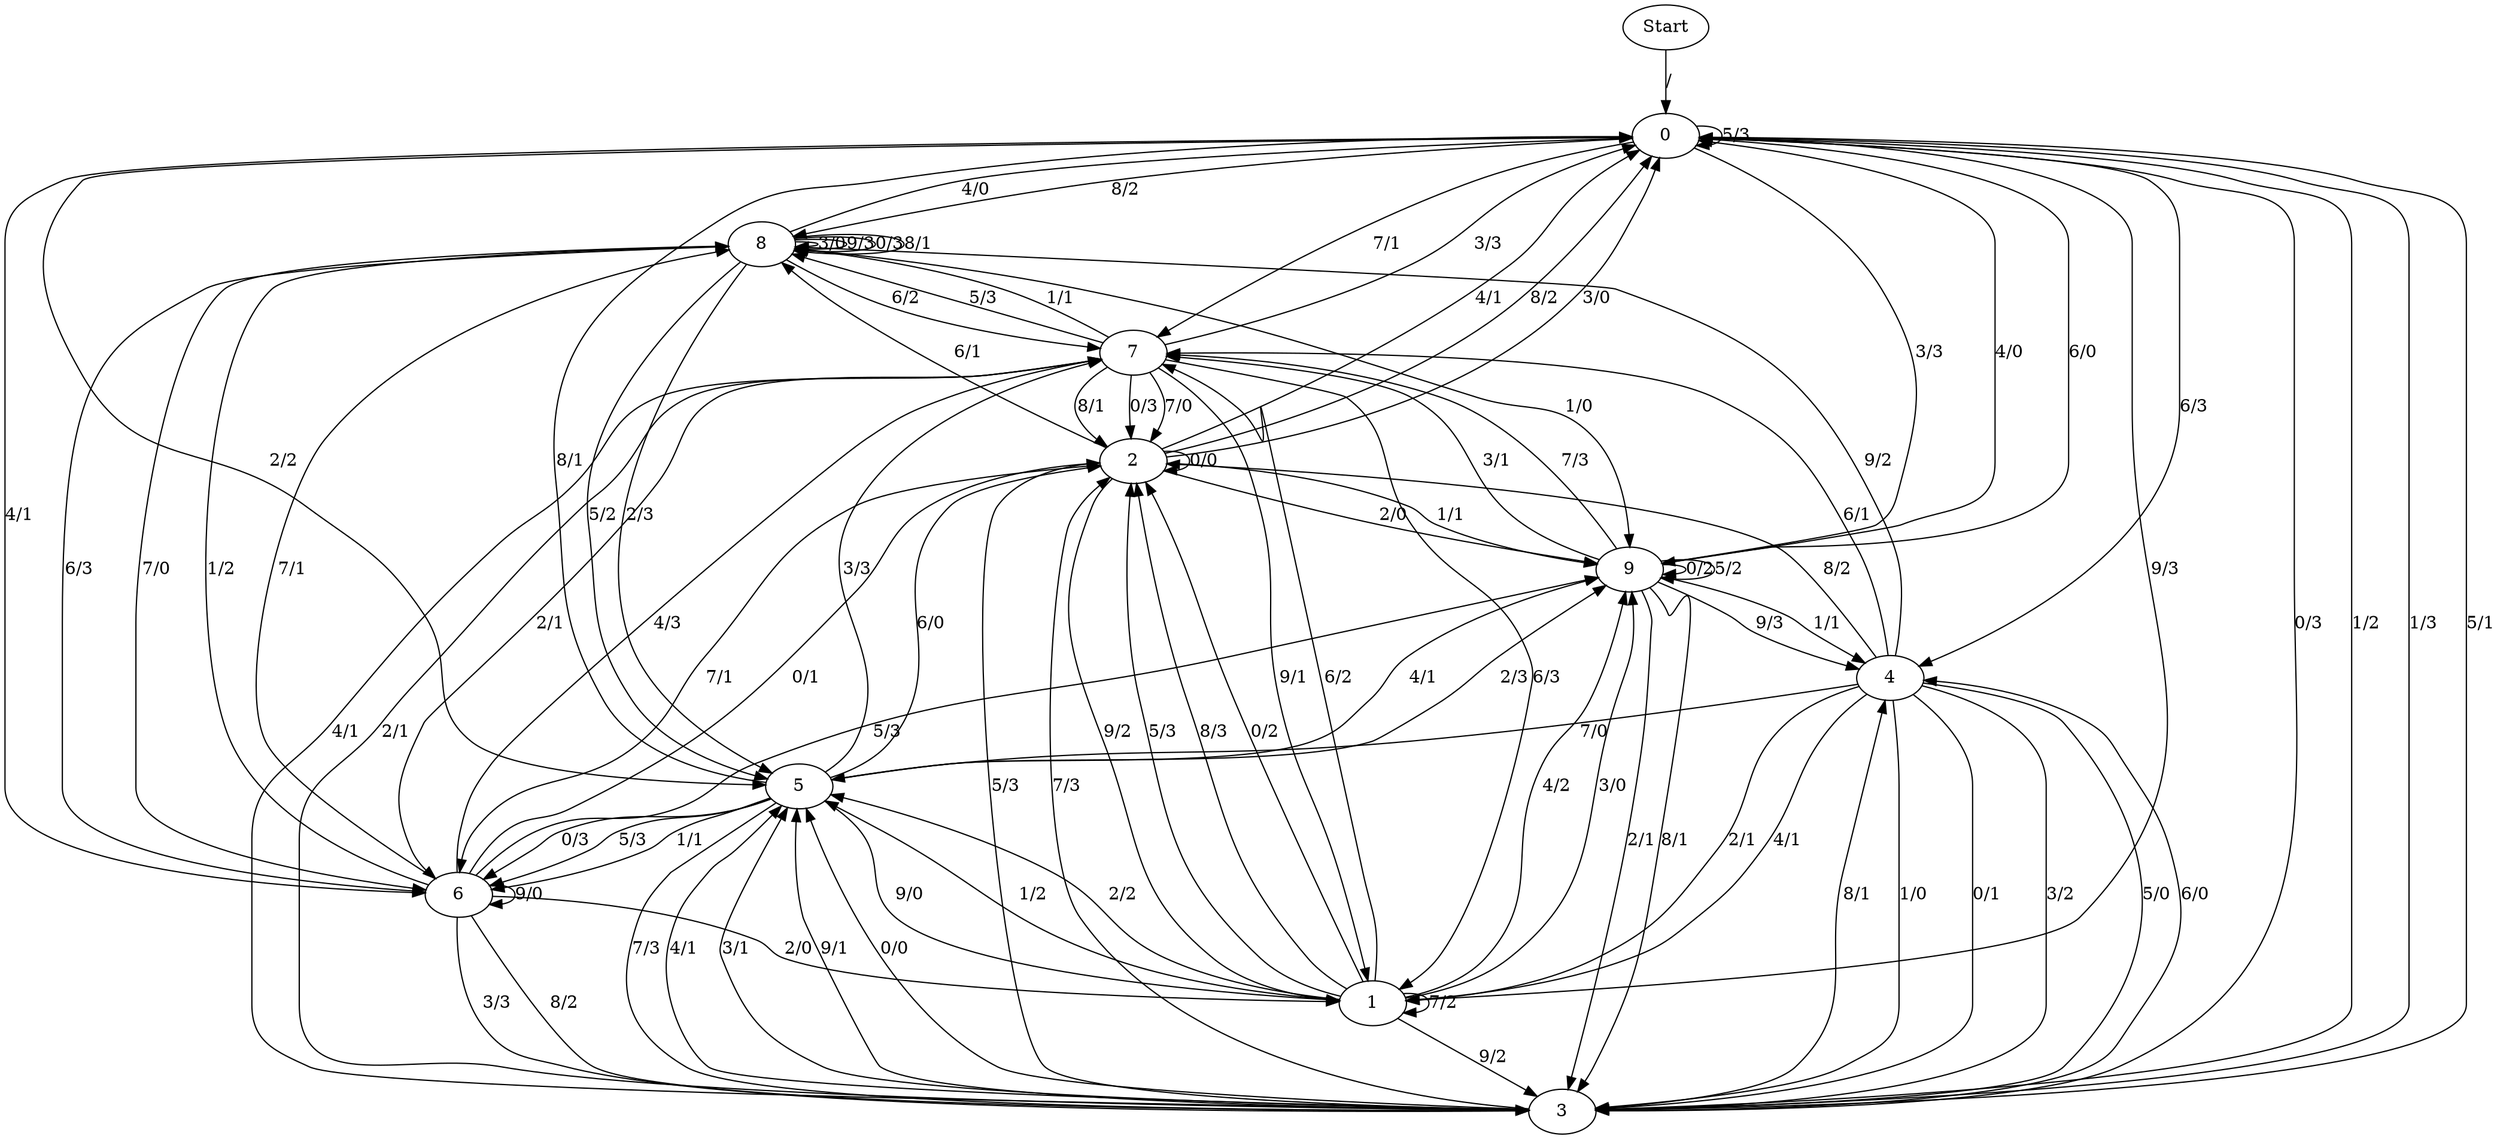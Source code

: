 digraph {
	Start -> 0 [label="/"]
	0 -> 8 [label="8/2"]
	0 -> 1 [label="9/3"]
	0 -> 3 [label="0/3"]
	0 -> 6 [label="4/1"]
	0 -> 0 [label="5/3"]
	0 -> 3 [label="1/2"]
	0 -> 9 [label="3/3"]
	0 -> 4 [label="6/3"]
	0 -> 5 [label="2/2"]
	0 -> 7 [label="7/1"]
	4 -> 1 [label="2/1"]
	4 -> 1 [label="4/1"]
	4 -> 3 [label="5/0"]
	4 -> 3 [label="1/0"]
	4 -> 7 [label="6/1"]
	4 -> 2 [label="8/2"]
	4 -> 8 [label="9/2"]
	4 -> 3 [label="0/1"]
	4 -> 3 [label="3/2"]
	4 -> 5 [label="7/0"]
	2 -> 0 [label="4/1"]
	2 -> 0 [label="8/2"]
	2 -> 9 [label="2/0"]
	2 -> 6 [label="7/1"]
	2 -> 0 [label="3/0"]
	2 -> 8 [label="6/1"]
	2 -> 1 [label="9/2"]
	2 -> 2 [label="0/0"]
	2 -> 9 [label="1/1"]
	2 -> 3 [label="5/3"]
	3 -> 5 [label="4/1"]
	3 -> 4 [label="6/0"]
	3 -> 7 [label="2/1"]
	3 -> 0 [label="1/3"]
	3 -> 5 [label="3/1"]
	3 -> 4 [label="8/1"]
	3 -> 5 [label="9/1"]
	3 -> 5 [label="0/0"]
	3 -> 0 [label="5/1"]
	3 -> 2 [label="7/3"]
	5 -> 0 [label="8/1"]
	5 -> 3 [label="7/3"]
	5 -> 6 [label="0/3"]
	5 -> 9 [label="2/3"]
	5 -> 2 [label="6/0"]
	5 -> 7 [label="3/3"]
	5 -> 6 [label="5/3"]
	5 -> 9 [label="4/1"]
	5 -> 1 [label="9/0"]
	5 -> 6 [label="1/1"]
	9 -> 9 [label="0/2"]
	9 -> 0 [label="4/0"]
	9 -> 7 [label="3/1"]
	9 -> 4 [label="9/3"]
	9 -> 9 [label="5/2"]
	9 -> 3 [label="2/1"]
	9 -> 7 [label="7/3"]
	9 -> 0 [label="6/0"]
	9 -> 3 [label="8/1"]
	9 -> 4 [label="1/1"]
	7 -> 2 [label="7/0"]
	7 -> 1 [label="9/1"]
	7 -> 8 [label="5/3"]
	7 -> 2 [label="8/1"]
	7 -> 6 [label="2/1"]
	7 -> 8 [label="1/1"]
	7 -> 3 [label="4/1"]
	7 -> 1 [label="6/3"]
	7 -> 2 [label="0/3"]
	7 -> 0 [label="3/3"]
	8 -> 8 [label="3/0"]
	8 -> 7 [label="6/2"]
	8 -> 8 [label="9/3"]
	8 -> 8 [label="0/3"]
	8 -> 8 [label="8/1"]
	8 -> 6 [label="7/0"]
	8 -> 9 [label="1/0"]
	8 -> 5 [label="2/3"]
	8 -> 0 [label="4/0"]
	8 -> 5 [label="5/2"]
	6 -> 1 [label="2/0"]
	6 -> 2 [label="0/1"]
	6 -> 7 [label="4/3"]
	6 -> 3 [label="8/2"]
	6 -> 6 [label="9/0"]
	6 -> 8 [label="1/2"]
	6 -> 8 [label="7/1"]
	6 -> 3 [label="3/3"]
	6 -> 8 [label="6/3"]
	6 -> 9 [label="5/3"]
	1 -> 5 [label="1/2"]
	1 -> 9 [label="4/2"]
	1 -> 7 [label="6/2"]
	1 -> 3 [label="9/2"]
	1 -> 2 [label="5/3"]
	1 -> 1 [label="7/2"]
	1 -> 9 [label="3/0"]
	1 -> 5 [label="2/2"]
	1 -> 2 [label="8/3"]
	1 -> 2 [label="0/2"]
}